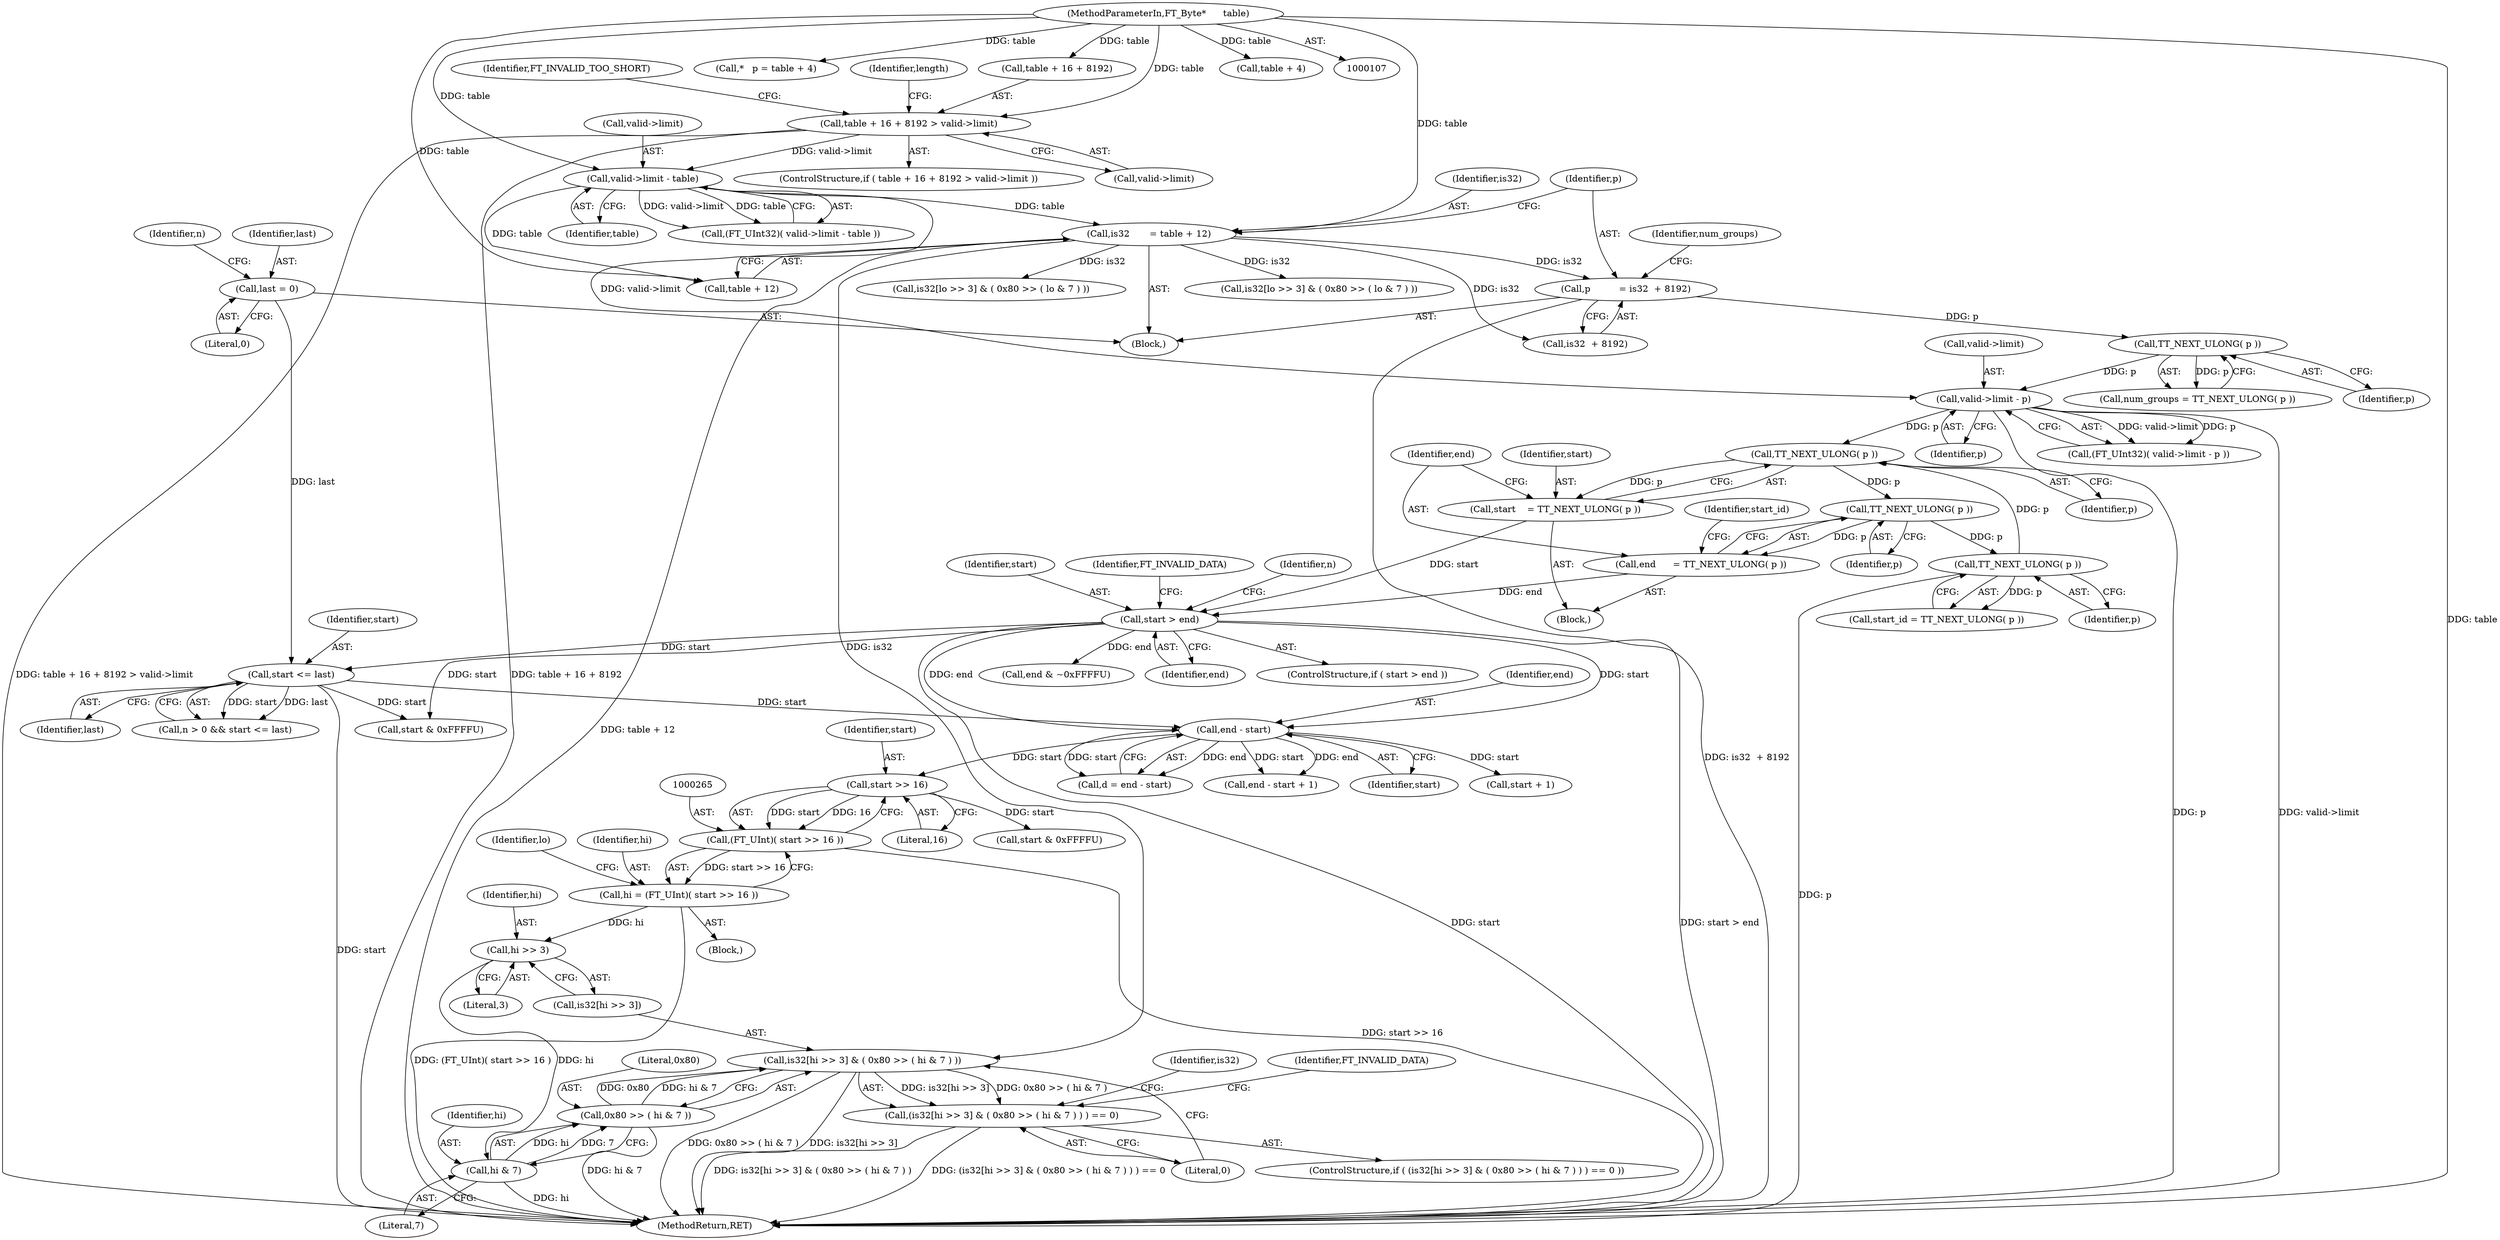 digraph "0_savannah_602040b1112c9f94d68e200be59ea7ac3d104565@array" {
"1000278" [label="(Call,is32[hi >> 3] & ( 0x80 >> ( hi & 7 ) ))"];
"1000152" [label="(Call,is32       = table + 12)"];
"1000141" [label="(Call,valid->limit - table)"];
"1000121" [label="(Call,table + 16 + 8192 > valid->limit)"];
"1000108" [label="(MethodParameterIn,FT_Byte*      table)"];
"1000284" [label="(Call,0x80 >> ( hi & 7 ))"];
"1000286" [label="(Call,hi & 7)"];
"1000281" [label="(Call,hi >> 3)"];
"1000262" [label="(Call,hi = (FT_UInt)( start >> 16 ))"];
"1000264" [label="(Call,(FT_UInt)( start >> 16 ))"];
"1000266" [label="(Call,start >> 16)"];
"1000236" [label="(Call,end - start)"];
"1000213" [label="(Call,start > end)"];
"1000200" [label="(Call,start    = TT_NEXT_ULONG( p ))"];
"1000202" [label="(Call,TT_NEXT_ULONG( p ))"];
"1000172" [label="(Call,valid->limit - p)"];
"1000164" [label="(Call,TT_NEXT_ULONG( p ))"];
"1000157" [label="(Call,p          = is32  + 8192)"];
"1000210" [label="(Call,TT_NEXT_ULONG( p ))"];
"1000206" [label="(Call,TT_NEXT_ULONG( p ))"];
"1000204" [label="(Call,end      = TT_NEXT_ULONG( p ))"];
"1000222" [label="(Call,start <= last)"];
"1000185" [label="(Call,last = 0)"];
"1000277" [label="(Call,(is32[hi >> 3] & ( 0x80 >> ( hi & 7 ) ) ) == 0)"];
"1000309" [label="(Call,end & ~0xFFFFU)"];
"1000145" [label="(Identifier,table)"];
"1000332" [label="(Call,is32[lo >> 3] & ( 0x80 >> ( lo & 7 ) ))"];
"1000186" [label="(Identifier,last)"];
"1000285" [label="(Literal,0x80)"];
"1000287" [label="(Identifier,hi)"];
"1000170" [label="(Call,(FT_UInt32)( valid->limit - p ))"];
"1000258" [label="(Call,start + 1)"];
"1000234" [label="(Call,d = end - start)"];
"1000295" [label="(Identifier,is32)"];
"1000163" [label="(Identifier,num_groups)"];
"1000190" [label="(Identifier,n)"];
"1000159" [label="(Call,is32  + 8192)"];
"1000281" [label="(Call,hi >> 3)"];
"1000263" [label="(Identifier,hi)"];
"1000276" [label="(ControlStructure,if ( (is32[hi >> 3] & ( 0x80 >> ( hi & 7 ) ) ) == 0 ))"];
"1000158" [label="(Identifier,p)"];
"1000112" [label="(Call,*   p = table + 4)"];
"1000213" [label="(Call,start > end)"];
"1000120" [label="(ControlStructure,if ( table + 16 + 8192 > valid->limit ))"];
"1000215" [label="(Identifier,end)"];
"1000207" [label="(Identifier,p)"];
"1000205" [label="(Identifier,end)"];
"1000279" [label="(Call,is32[hi >> 3])"];
"1000202" [label="(Call,TT_NEXT_ULONG( p ))"];
"1000154" [label="(Call,table + 12)"];
"1000201" [label="(Identifier,start)"];
"1000139" [label="(Call,(FT_UInt32)( valid->limit - table ))"];
"1000121" [label="(Call,table + 16 + 8192 > valid->limit)"];
"1000256" [label="(Call,end - start + 1)"];
"1000130" [label="(Identifier,FT_INVALID_TOO_SHORT)"];
"1000283" [label="(Literal,3)"];
"1000286" [label="(Call,hi & 7)"];
"1000277" [label="(Call,(is32[hi >> 3] & ( 0x80 >> ( hi & 7 ) ) ) == 0)"];
"1000278" [label="(Call,is32[hi >> 3] & ( 0x80 >> ( hi & 7 ) ))"];
"1000212" [label="(ControlStructure,if ( start > end ))"];
"1000222" [label="(Call,start <= last)"];
"1000237" [label="(Identifier,end)"];
"1000284" [label="(Call,0x80 >> ( hi & 7 ))"];
"1000206" [label="(Call,TT_NEXT_ULONG( p ))"];
"1000164" [label="(Call,TT_NEXT_ULONG( p ))"];
"1000273" [label="(Call,start & 0xFFFFU)"];
"1000261" [label="(Block,)"];
"1000108" [label="(MethodParameterIn,FT_Byte*      table)"];
"1000157" [label="(Call,p          = is32  + 8192)"];
"1000223" [label="(Identifier,start)"];
"1000211" [label="(Identifier,p)"];
"1000153" [label="(Identifier,is32)"];
"1000173" [label="(Call,valid->limit)"];
"1000110" [label="(Block,)"];
"1000262" [label="(Call,hi = (FT_UInt)( start >> 16 ))"];
"1000210" [label="(Call,TT_NEXT_ULONG( p ))"];
"1000290" [label="(Identifier,FT_INVALID_DATA)"];
"1000187" [label="(Literal,0)"];
"1000270" [label="(Identifier,lo)"];
"1000172" [label="(Call,valid->limit - p)"];
"1000327" [label="(Call,start & 0xFFFFU)"];
"1000185" [label="(Call,last = 0)"];
"1000165" [label="(Identifier,p)"];
"1000209" [label="(Identifier,start_id)"];
"1000236" [label="(Call,end - start)"];
"1000282" [label="(Identifier,hi)"];
"1000122" [label="(Call,table + 16 + 8192)"];
"1000204" [label="(Call,end      = TT_NEXT_ULONG( p ))"];
"1000162" [label="(Call,num_groups = TT_NEXT_ULONG( p ))"];
"1000218" [label="(Call,n > 0 && start <= last)"];
"1000293" [label="(Call,is32[lo >> 3] & ( 0x80 >> ( lo & 7 ) ))"];
"1000214" [label="(Identifier,start)"];
"1000208" [label="(Call,start_id = TT_NEXT_ULONG( p ))"];
"1000267" [label="(Identifier,start)"];
"1000238" [label="(Identifier,start)"];
"1000264" [label="(Call,(FT_UInt)( start >> 16 ))"];
"1000216" [label="(Identifier,FT_INVALID_DATA)"];
"1000141" [label="(Call,valid->limit - table)"];
"1000266" [label="(Call,start >> 16)"];
"1000268" [label="(Literal,16)"];
"1000203" [label="(Identifier,p)"];
"1000142" [label="(Call,valid->limit)"];
"1000348" [label="(MethodReturn,RET)"];
"1000224" [label="(Identifier,last)"];
"1000197" [label="(Block,)"];
"1000176" [label="(Identifier,p)"];
"1000288" [label="(Literal,7)"];
"1000152" [label="(Call,is32       = table + 12)"];
"1000114" [label="(Call,table + 4)"];
"1000127" [label="(Call,valid->limit)"];
"1000132" [label="(Identifier,length)"];
"1000289" [label="(Literal,0)"];
"1000220" [label="(Identifier,n)"];
"1000200" [label="(Call,start    = TT_NEXT_ULONG( p ))"];
"1000278" -> "1000277"  [label="AST: "];
"1000278" -> "1000284"  [label="CFG: "];
"1000279" -> "1000278"  [label="AST: "];
"1000284" -> "1000278"  [label="AST: "];
"1000289" -> "1000278"  [label="CFG: "];
"1000278" -> "1000348"  [label="DDG: 0x80 >> ( hi & 7 )"];
"1000278" -> "1000348"  [label="DDG: is32[hi >> 3]"];
"1000278" -> "1000277"  [label="DDG: is32[hi >> 3]"];
"1000278" -> "1000277"  [label="DDG: 0x80 >> ( hi & 7 )"];
"1000152" -> "1000278"  [label="DDG: is32"];
"1000284" -> "1000278"  [label="DDG: 0x80"];
"1000284" -> "1000278"  [label="DDG: hi & 7"];
"1000152" -> "1000110"  [label="AST: "];
"1000152" -> "1000154"  [label="CFG: "];
"1000153" -> "1000152"  [label="AST: "];
"1000154" -> "1000152"  [label="AST: "];
"1000158" -> "1000152"  [label="CFG: "];
"1000152" -> "1000348"  [label="DDG: table + 12"];
"1000141" -> "1000152"  [label="DDG: table"];
"1000108" -> "1000152"  [label="DDG: table"];
"1000152" -> "1000157"  [label="DDG: is32"];
"1000152" -> "1000159"  [label="DDG: is32"];
"1000152" -> "1000293"  [label="DDG: is32"];
"1000152" -> "1000332"  [label="DDG: is32"];
"1000141" -> "1000139"  [label="AST: "];
"1000141" -> "1000145"  [label="CFG: "];
"1000142" -> "1000141"  [label="AST: "];
"1000145" -> "1000141"  [label="AST: "];
"1000139" -> "1000141"  [label="CFG: "];
"1000141" -> "1000139"  [label="DDG: valid->limit"];
"1000141" -> "1000139"  [label="DDG: table"];
"1000121" -> "1000141"  [label="DDG: valid->limit"];
"1000108" -> "1000141"  [label="DDG: table"];
"1000141" -> "1000154"  [label="DDG: table"];
"1000141" -> "1000172"  [label="DDG: valid->limit"];
"1000121" -> "1000120"  [label="AST: "];
"1000121" -> "1000127"  [label="CFG: "];
"1000122" -> "1000121"  [label="AST: "];
"1000127" -> "1000121"  [label="AST: "];
"1000130" -> "1000121"  [label="CFG: "];
"1000132" -> "1000121"  [label="CFG: "];
"1000121" -> "1000348"  [label="DDG: table + 16 + 8192 > valid->limit"];
"1000121" -> "1000348"  [label="DDG: table + 16 + 8192"];
"1000108" -> "1000121"  [label="DDG: table"];
"1000108" -> "1000107"  [label="AST: "];
"1000108" -> "1000348"  [label="DDG: table"];
"1000108" -> "1000112"  [label="DDG: table"];
"1000108" -> "1000114"  [label="DDG: table"];
"1000108" -> "1000122"  [label="DDG: table"];
"1000108" -> "1000154"  [label="DDG: table"];
"1000284" -> "1000286"  [label="CFG: "];
"1000285" -> "1000284"  [label="AST: "];
"1000286" -> "1000284"  [label="AST: "];
"1000284" -> "1000348"  [label="DDG: hi & 7"];
"1000286" -> "1000284"  [label="DDG: hi"];
"1000286" -> "1000284"  [label="DDG: 7"];
"1000286" -> "1000288"  [label="CFG: "];
"1000287" -> "1000286"  [label="AST: "];
"1000288" -> "1000286"  [label="AST: "];
"1000286" -> "1000348"  [label="DDG: hi"];
"1000281" -> "1000286"  [label="DDG: hi"];
"1000281" -> "1000279"  [label="AST: "];
"1000281" -> "1000283"  [label="CFG: "];
"1000282" -> "1000281"  [label="AST: "];
"1000283" -> "1000281"  [label="AST: "];
"1000279" -> "1000281"  [label="CFG: "];
"1000262" -> "1000281"  [label="DDG: hi"];
"1000262" -> "1000261"  [label="AST: "];
"1000262" -> "1000264"  [label="CFG: "];
"1000263" -> "1000262"  [label="AST: "];
"1000264" -> "1000262"  [label="AST: "];
"1000270" -> "1000262"  [label="CFG: "];
"1000262" -> "1000348"  [label="DDG: (FT_UInt)( start >> 16 )"];
"1000264" -> "1000262"  [label="DDG: start >> 16"];
"1000264" -> "1000266"  [label="CFG: "];
"1000265" -> "1000264"  [label="AST: "];
"1000266" -> "1000264"  [label="AST: "];
"1000264" -> "1000348"  [label="DDG: start >> 16"];
"1000266" -> "1000264"  [label="DDG: start"];
"1000266" -> "1000264"  [label="DDG: 16"];
"1000266" -> "1000268"  [label="CFG: "];
"1000267" -> "1000266"  [label="AST: "];
"1000268" -> "1000266"  [label="AST: "];
"1000236" -> "1000266"  [label="DDG: start"];
"1000266" -> "1000273"  [label="DDG: start"];
"1000236" -> "1000234"  [label="AST: "];
"1000236" -> "1000238"  [label="CFG: "];
"1000237" -> "1000236"  [label="AST: "];
"1000238" -> "1000236"  [label="AST: "];
"1000234" -> "1000236"  [label="CFG: "];
"1000236" -> "1000234"  [label="DDG: end"];
"1000236" -> "1000234"  [label="DDG: start"];
"1000213" -> "1000236"  [label="DDG: end"];
"1000213" -> "1000236"  [label="DDG: start"];
"1000222" -> "1000236"  [label="DDG: start"];
"1000236" -> "1000256"  [label="DDG: end"];
"1000236" -> "1000256"  [label="DDG: start"];
"1000236" -> "1000258"  [label="DDG: start"];
"1000213" -> "1000212"  [label="AST: "];
"1000213" -> "1000215"  [label="CFG: "];
"1000214" -> "1000213"  [label="AST: "];
"1000215" -> "1000213"  [label="AST: "];
"1000216" -> "1000213"  [label="CFG: "];
"1000220" -> "1000213"  [label="CFG: "];
"1000213" -> "1000348"  [label="DDG: start"];
"1000213" -> "1000348"  [label="DDG: start > end"];
"1000200" -> "1000213"  [label="DDG: start"];
"1000204" -> "1000213"  [label="DDG: end"];
"1000213" -> "1000222"  [label="DDG: start"];
"1000213" -> "1000309"  [label="DDG: end"];
"1000213" -> "1000327"  [label="DDG: start"];
"1000200" -> "1000197"  [label="AST: "];
"1000200" -> "1000202"  [label="CFG: "];
"1000201" -> "1000200"  [label="AST: "];
"1000202" -> "1000200"  [label="AST: "];
"1000205" -> "1000200"  [label="CFG: "];
"1000202" -> "1000200"  [label="DDG: p"];
"1000202" -> "1000203"  [label="CFG: "];
"1000203" -> "1000202"  [label="AST: "];
"1000172" -> "1000202"  [label="DDG: p"];
"1000210" -> "1000202"  [label="DDG: p"];
"1000202" -> "1000206"  [label="DDG: p"];
"1000172" -> "1000170"  [label="AST: "];
"1000172" -> "1000176"  [label="CFG: "];
"1000173" -> "1000172"  [label="AST: "];
"1000176" -> "1000172"  [label="AST: "];
"1000170" -> "1000172"  [label="CFG: "];
"1000172" -> "1000348"  [label="DDG: p"];
"1000172" -> "1000348"  [label="DDG: valid->limit"];
"1000172" -> "1000170"  [label="DDG: valid->limit"];
"1000172" -> "1000170"  [label="DDG: p"];
"1000164" -> "1000172"  [label="DDG: p"];
"1000164" -> "1000162"  [label="AST: "];
"1000164" -> "1000165"  [label="CFG: "];
"1000165" -> "1000164"  [label="AST: "];
"1000162" -> "1000164"  [label="CFG: "];
"1000164" -> "1000162"  [label="DDG: p"];
"1000157" -> "1000164"  [label="DDG: p"];
"1000157" -> "1000110"  [label="AST: "];
"1000157" -> "1000159"  [label="CFG: "];
"1000158" -> "1000157"  [label="AST: "];
"1000159" -> "1000157"  [label="AST: "];
"1000163" -> "1000157"  [label="CFG: "];
"1000157" -> "1000348"  [label="DDG: is32  + 8192"];
"1000210" -> "1000208"  [label="AST: "];
"1000210" -> "1000211"  [label="CFG: "];
"1000211" -> "1000210"  [label="AST: "];
"1000208" -> "1000210"  [label="CFG: "];
"1000210" -> "1000348"  [label="DDG: p"];
"1000210" -> "1000208"  [label="DDG: p"];
"1000206" -> "1000210"  [label="DDG: p"];
"1000206" -> "1000204"  [label="AST: "];
"1000206" -> "1000207"  [label="CFG: "];
"1000207" -> "1000206"  [label="AST: "];
"1000204" -> "1000206"  [label="CFG: "];
"1000206" -> "1000204"  [label="DDG: p"];
"1000204" -> "1000197"  [label="AST: "];
"1000205" -> "1000204"  [label="AST: "];
"1000209" -> "1000204"  [label="CFG: "];
"1000222" -> "1000218"  [label="AST: "];
"1000222" -> "1000224"  [label="CFG: "];
"1000223" -> "1000222"  [label="AST: "];
"1000224" -> "1000222"  [label="AST: "];
"1000218" -> "1000222"  [label="CFG: "];
"1000222" -> "1000348"  [label="DDG: start"];
"1000222" -> "1000218"  [label="DDG: start"];
"1000222" -> "1000218"  [label="DDG: last"];
"1000185" -> "1000222"  [label="DDG: last"];
"1000222" -> "1000327"  [label="DDG: start"];
"1000185" -> "1000110"  [label="AST: "];
"1000185" -> "1000187"  [label="CFG: "];
"1000186" -> "1000185"  [label="AST: "];
"1000187" -> "1000185"  [label="AST: "];
"1000190" -> "1000185"  [label="CFG: "];
"1000277" -> "1000276"  [label="AST: "];
"1000277" -> "1000289"  [label="CFG: "];
"1000289" -> "1000277"  [label="AST: "];
"1000290" -> "1000277"  [label="CFG: "];
"1000295" -> "1000277"  [label="CFG: "];
"1000277" -> "1000348"  [label="DDG: is32[hi >> 3] & ( 0x80 >> ( hi & 7 ) )"];
"1000277" -> "1000348"  [label="DDG: (is32[hi >> 3] & ( 0x80 >> ( hi & 7 ) ) ) == 0"];
}
